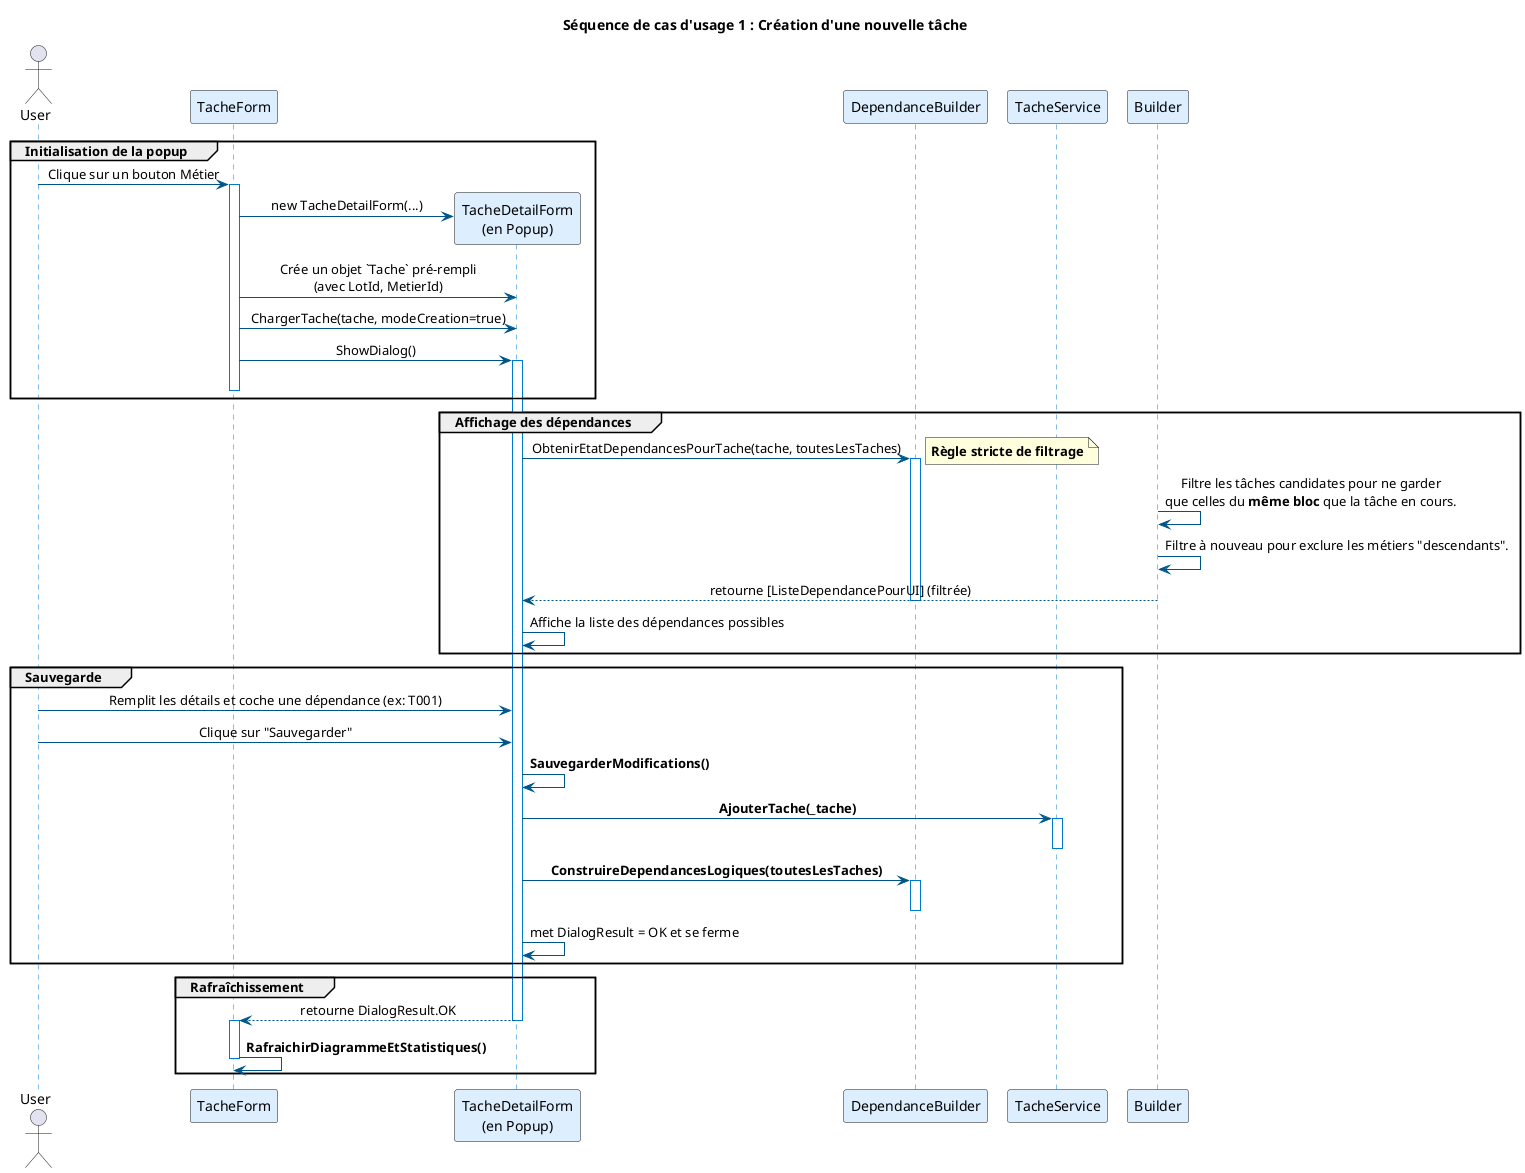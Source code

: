 @startuml
' --- Configuration ---
skinparam componentStyle uml2
skinparam wrapWidth 200
skinparam participantPadding 5
skinparam sequenceMessageAlign center
skinparam sequenceArrowColor #005588
skinparam sequenceLifeLineBorderColor #007ACC
skinparam sequenceParticipantBackgroundColor #DDEEFF

title Séquence de cas d'usage 1 : Création d'une nouvelle tâche

actor User
participant TacheForm
participant "TacheDetailForm\n(en Popup)" as Popup
participant DependanceBuilder
participant TacheService

group Initialisation de la popup
    User -> TacheForm : Clique sur un bouton Métier
    activate TacheForm

    TacheForm -> Popup ** : new TacheDetailForm(...)
    TacheForm -> Popup : Crée un objet `Tache` pré-rempli\n(avec LotId, MetierId)
    TacheForm -> Popup : ChargerTache(tache, modeCreation=true)
    TacheForm -> Popup : ShowDialog()
    activate Popup
    deactivate TacheForm
end

group Affichage des dépendances
    Popup -> DependanceBuilder : ObtenirEtatDependancesPourTache(tache, toutesLesTaches)
    activate DependanceBuilder
    
    note right: **Règle stricte de filtrage**
    Builder -> Builder : Filtre les tâches candidates pour ne garder\nque celles du **même bloc** que la tâche en cours.
    Builder -> Builder : Filtre à nouveau pour exclure les métiers "descendants".
    
    Builder --> Popup : retourne [ListeDependancePourUI] (filtrée)
    deactivate DependanceBuilder
    
    Popup -> Popup : Affiche la liste des dépendances possibles
end

group Sauvegarde
    User -> Popup : Remplit les détails et coche une dépendance (ex: T001)
    User -> Popup : Clique sur "Sauvegarder"
    
    Popup -> Popup : **SauvegarderModifications()**
    Popup -> TacheService : **AjouterTache(_tache)**
    activate TacheService
    deactivate TacheService
    
    Popup -> DependanceBuilder : **ConstruireDependancesLogiques(toutesLesTaches)**
    activate DependanceBuilder
    deactivate DependanceBuilder

    Popup -> Popup : met DialogResult = OK et se ferme
end

group Rafraîchissement
    Popup --> TacheForm : retourne DialogResult.OK
    deactivate Popup
    activate TacheForm

    TacheForm -> TacheForm : **RafraichirDiagrammeEtStatistiques()**
    deactivate TacheForm
end
@enduml